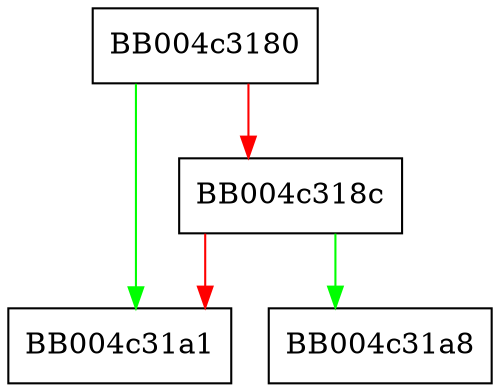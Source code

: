 digraph ossl_quic_wire_peek_transport_param {
  node [shape="box"];
  graph [splines=ortho];
  BB004c3180 -> BB004c31a1 [color="green"];
  BB004c3180 -> BB004c318c [color="red"];
  BB004c318c -> BB004c31a8 [color="green"];
  BB004c318c -> BB004c31a1 [color="red"];
}